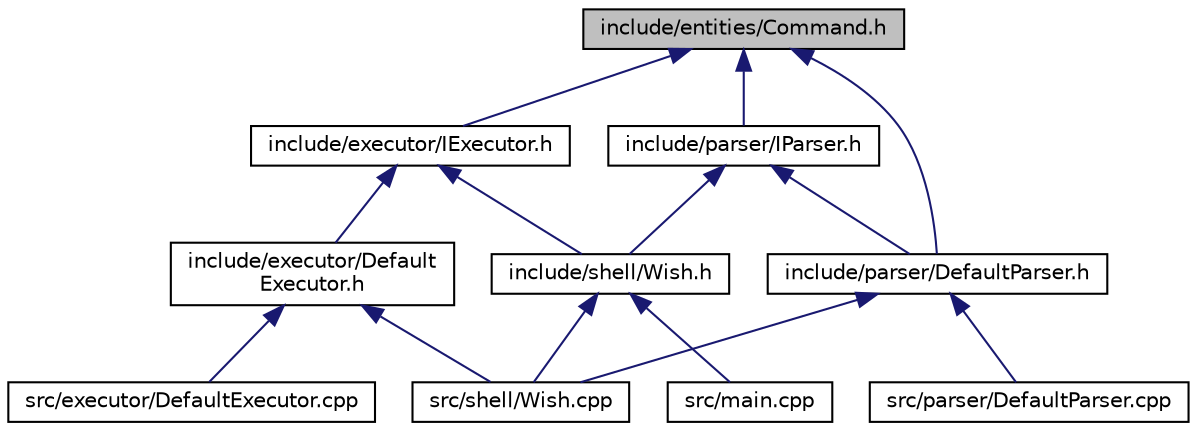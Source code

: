 digraph "include/entities/Command.h"
{
 // LATEX_PDF_SIZE
  edge [fontname="Helvetica",fontsize="10",labelfontname="Helvetica",labelfontsize="10"];
  node [fontname="Helvetica",fontsize="10",shape=record];
  Node1 [label="include/entities/Command.h",height=0.2,width=0.4,color="black", fillcolor="grey75", style="filled", fontcolor="black",tooltip="Declares the Command class, an abstraction representing a parsed shell command."];
  Node1 -> Node2 [dir="back",color="midnightblue",fontsize="10",style="solid",fontname="Helvetica"];
  Node2 [label="include/executor/IExecutor.h",height=0.2,width=0.4,color="black", fillcolor="white", style="filled",URL="$de/db7/_i_executor_8h.html",tooltip="This file declares IExecutor interface for shell to execute commands (processes management)"];
  Node2 -> Node3 [dir="back",color="midnightblue",fontsize="10",style="solid",fontname="Helvetica"];
  Node3 [label="include/executor/Default\lExecutor.h",height=0.2,width=0.4,color="black", fillcolor="white", style="filled",URL="$d8/d81/_default_executor_8h.html",tooltip="Declares the DefaultExecutor class, which handles built-in shell commands and process management for ..."];
  Node3 -> Node4 [dir="back",color="midnightblue",fontsize="10",style="solid",fontname="Helvetica"];
  Node4 [label="src/executor/DefaultExecutor.cpp",height=0.2,width=0.4,color="black", fillcolor="white", style="filled",URL="$da/dc8/_default_executor_8cpp.html",tooltip="This file defines methods of DefaultExecutor class for shell to execute commands."];
  Node3 -> Node5 [dir="back",color="midnightblue",fontsize="10",style="solid",fontname="Helvetica"];
  Node5 [label="src/shell/Wish.cpp",height=0.2,width=0.4,color="black", fillcolor="white", style="filled",URL="$de/d0a/_wish_8cpp.html",tooltip="This file defines class methods of Wish."];
  Node2 -> Node6 [dir="back",color="midnightblue",fontsize="10",style="solid",fontname="Helvetica"];
  Node6 [label="include/shell/Wish.h",height=0.2,width=0.4,color="black", fillcolor="white", style="filled",URL="$d1/dd4/_wish_8h.html",tooltip="Declares the Wish class, the core shell implementation."];
  Node6 -> Node7 [dir="back",color="midnightblue",fontsize="10",style="solid",fontname="Helvetica"];
  Node7 [label="src/main.cpp",height=0.2,width=0.4,color="black", fillcolor="white", style="filled",URL="$df/d0a/main_8cpp.html",tooltip="This file runs event loop for shell implementation for course COMP-354 project in University Of Nicos..."];
  Node6 -> Node5 [dir="back",color="midnightblue",fontsize="10",style="solid",fontname="Helvetica"];
  Node1 -> Node8 [dir="back",color="midnightblue",fontsize="10",style="solid",fontname="Helvetica"];
  Node8 [label="include/parser/DefaultParser.h",height=0.2,width=0.4,color="black", fillcolor="white", style="filled",URL="$dc/d98/_default_parser_8h.html",tooltip="Declares DefaultParser, which parses input lines into Command entities."];
  Node8 -> Node9 [dir="back",color="midnightblue",fontsize="10",style="solid",fontname="Helvetica"];
  Node9 [label="src/parser/DefaultParser.cpp",height=0.2,width=0.4,color="black", fillcolor="white", style="filled",URL="$da/d41/_default_parser_8cpp.html",tooltip="This file defines DefaultParser class to provide default parser for shell."];
  Node8 -> Node5 [dir="back",color="midnightblue",fontsize="10",style="solid",fontname="Helvetica"];
  Node1 -> Node10 [dir="back",color="midnightblue",fontsize="10",style="solid",fontname="Helvetica"];
  Node10 [label="include/parser/IParser.h",height=0.2,width=0.4,color="black", fillcolor="white", style="filled",URL="$d3/dad/_i_parser_8h.html",tooltip="This file declares IParser interface for shell to parse commands."];
  Node10 -> Node8 [dir="back",color="midnightblue",fontsize="10",style="solid",fontname="Helvetica"];
  Node10 -> Node6 [dir="back",color="midnightblue",fontsize="10",style="solid",fontname="Helvetica"];
}
